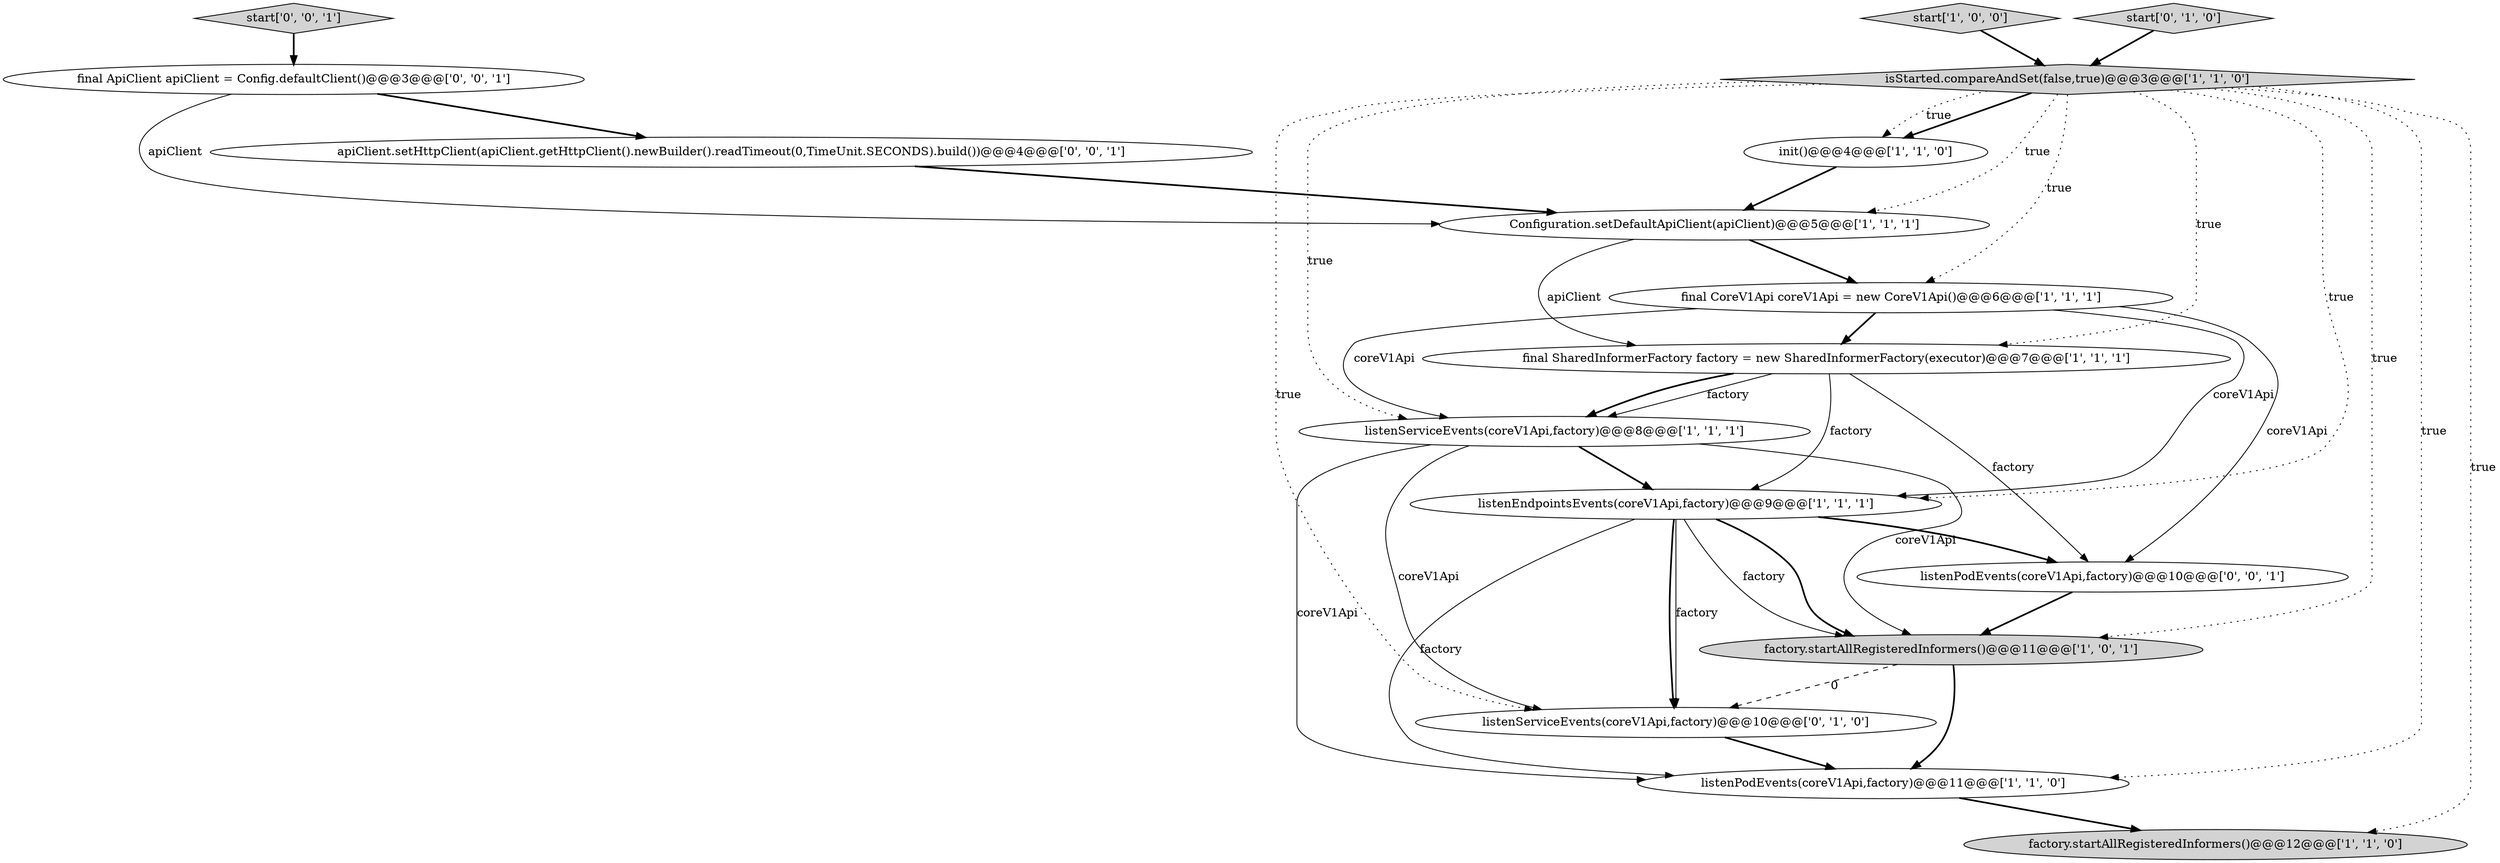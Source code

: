 digraph {
0 [style = filled, label = "listenServiceEvents(coreV1Api,factory)@@@8@@@['1', '1', '1']", fillcolor = white, shape = ellipse image = "AAA0AAABBB1BBB"];
3 [style = filled, label = "Configuration.setDefaultApiClient(apiClient)@@@5@@@['1', '1', '1']", fillcolor = white, shape = ellipse image = "AAA0AAABBB1BBB"];
7 [style = filled, label = "isStarted.compareAndSet(false,true)@@@3@@@['1', '1', '0']", fillcolor = lightgray, shape = diamond image = "AAA0AAABBB1BBB"];
8 [style = filled, label = "final SharedInformerFactory factory = new SharedInformerFactory(executor)@@@7@@@['1', '1', '1']", fillcolor = white, shape = ellipse image = "AAA0AAABBB1BBB"];
10 [style = filled, label = "factory.startAllRegisteredInformers()@@@12@@@['1', '1', '0']", fillcolor = lightgray, shape = ellipse image = "AAA0AAABBB1BBB"];
11 [style = filled, label = "start['0', '1', '0']", fillcolor = lightgray, shape = diamond image = "AAA0AAABBB2BBB"];
2 [style = filled, label = "listenPodEvents(coreV1Api,factory)@@@11@@@['1', '1', '0']", fillcolor = white, shape = ellipse image = "AAA0AAABBB1BBB"];
6 [style = filled, label = "init()@@@4@@@['1', '1', '0']", fillcolor = white, shape = ellipse image = "AAA0AAABBB1BBB"];
1 [style = filled, label = "factory.startAllRegisteredInformers()@@@11@@@['1', '0', '1']", fillcolor = lightgray, shape = ellipse image = "AAA0AAABBB1BBB"];
4 [style = filled, label = "final CoreV1Api coreV1Api = new CoreV1Api()@@@6@@@['1', '1', '1']", fillcolor = white, shape = ellipse image = "AAA0AAABBB1BBB"];
15 [style = filled, label = "apiClient.setHttpClient(apiClient.getHttpClient().newBuilder().readTimeout(0,TimeUnit.SECONDS).build())@@@4@@@['0', '0', '1']", fillcolor = white, shape = ellipse image = "AAA0AAABBB3BBB"];
14 [style = filled, label = "start['0', '0', '1']", fillcolor = lightgray, shape = diamond image = "AAA0AAABBB3BBB"];
16 [style = filled, label = "final ApiClient apiClient = Config.defaultClient()@@@3@@@['0', '0', '1']", fillcolor = white, shape = ellipse image = "AAA0AAABBB3BBB"];
9 [style = filled, label = "listenEndpointsEvents(coreV1Api,factory)@@@9@@@['1', '1', '1']", fillcolor = white, shape = ellipse image = "AAA0AAABBB1BBB"];
13 [style = filled, label = "listenPodEvents(coreV1Api,factory)@@@10@@@['0', '0', '1']", fillcolor = white, shape = ellipse image = "AAA0AAABBB3BBB"];
12 [style = filled, label = "listenServiceEvents(coreV1Api,factory)@@@10@@@['0', '1', '0']", fillcolor = white, shape = ellipse image = "AAA1AAABBB2BBB"];
5 [style = filled, label = "start['1', '0', '0']", fillcolor = lightgray, shape = diamond image = "AAA0AAABBB1BBB"];
7->2 [style = dotted, label="true"];
3->8 [style = solid, label="apiClient"];
7->4 [style = dotted, label="true"];
0->2 [style = solid, label="coreV1Api"];
14->16 [style = bold, label=""];
0->12 [style = solid, label="coreV1Api"];
8->0 [style = bold, label=""];
7->8 [style = dotted, label="true"];
7->10 [style = dotted, label="true"];
7->12 [style = dotted, label="true"];
12->2 [style = bold, label=""];
9->2 [style = solid, label="factory"];
0->9 [style = bold, label=""];
7->6 [style = bold, label=""];
9->13 [style = bold, label=""];
16->15 [style = bold, label=""];
16->3 [style = solid, label="apiClient"];
7->1 [style = dotted, label="true"];
4->8 [style = bold, label=""];
2->10 [style = bold, label=""];
8->13 [style = solid, label="factory"];
8->0 [style = solid, label="factory"];
7->9 [style = dotted, label="true"];
11->7 [style = bold, label=""];
9->1 [style = solid, label="factory"];
0->1 [style = solid, label="coreV1Api"];
9->12 [style = solid, label="factory"];
6->3 [style = bold, label=""];
8->9 [style = solid, label="factory"];
15->3 [style = bold, label=""];
1->12 [style = dashed, label="0"];
13->1 [style = bold, label=""];
7->0 [style = dotted, label="true"];
4->13 [style = solid, label="coreV1Api"];
4->0 [style = solid, label="coreV1Api"];
9->1 [style = bold, label=""];
1->2 [style = bold, label=""];
3->4 [style = bold, label=""];
5->7 [style = bold, label=""];
7->3 [style = dotted, label="true"];
9->12 [style = bold, label=""];
4->9 [style = solid, label="coreV1Api"];
7->6 [style = dotted, label="true"];
}
